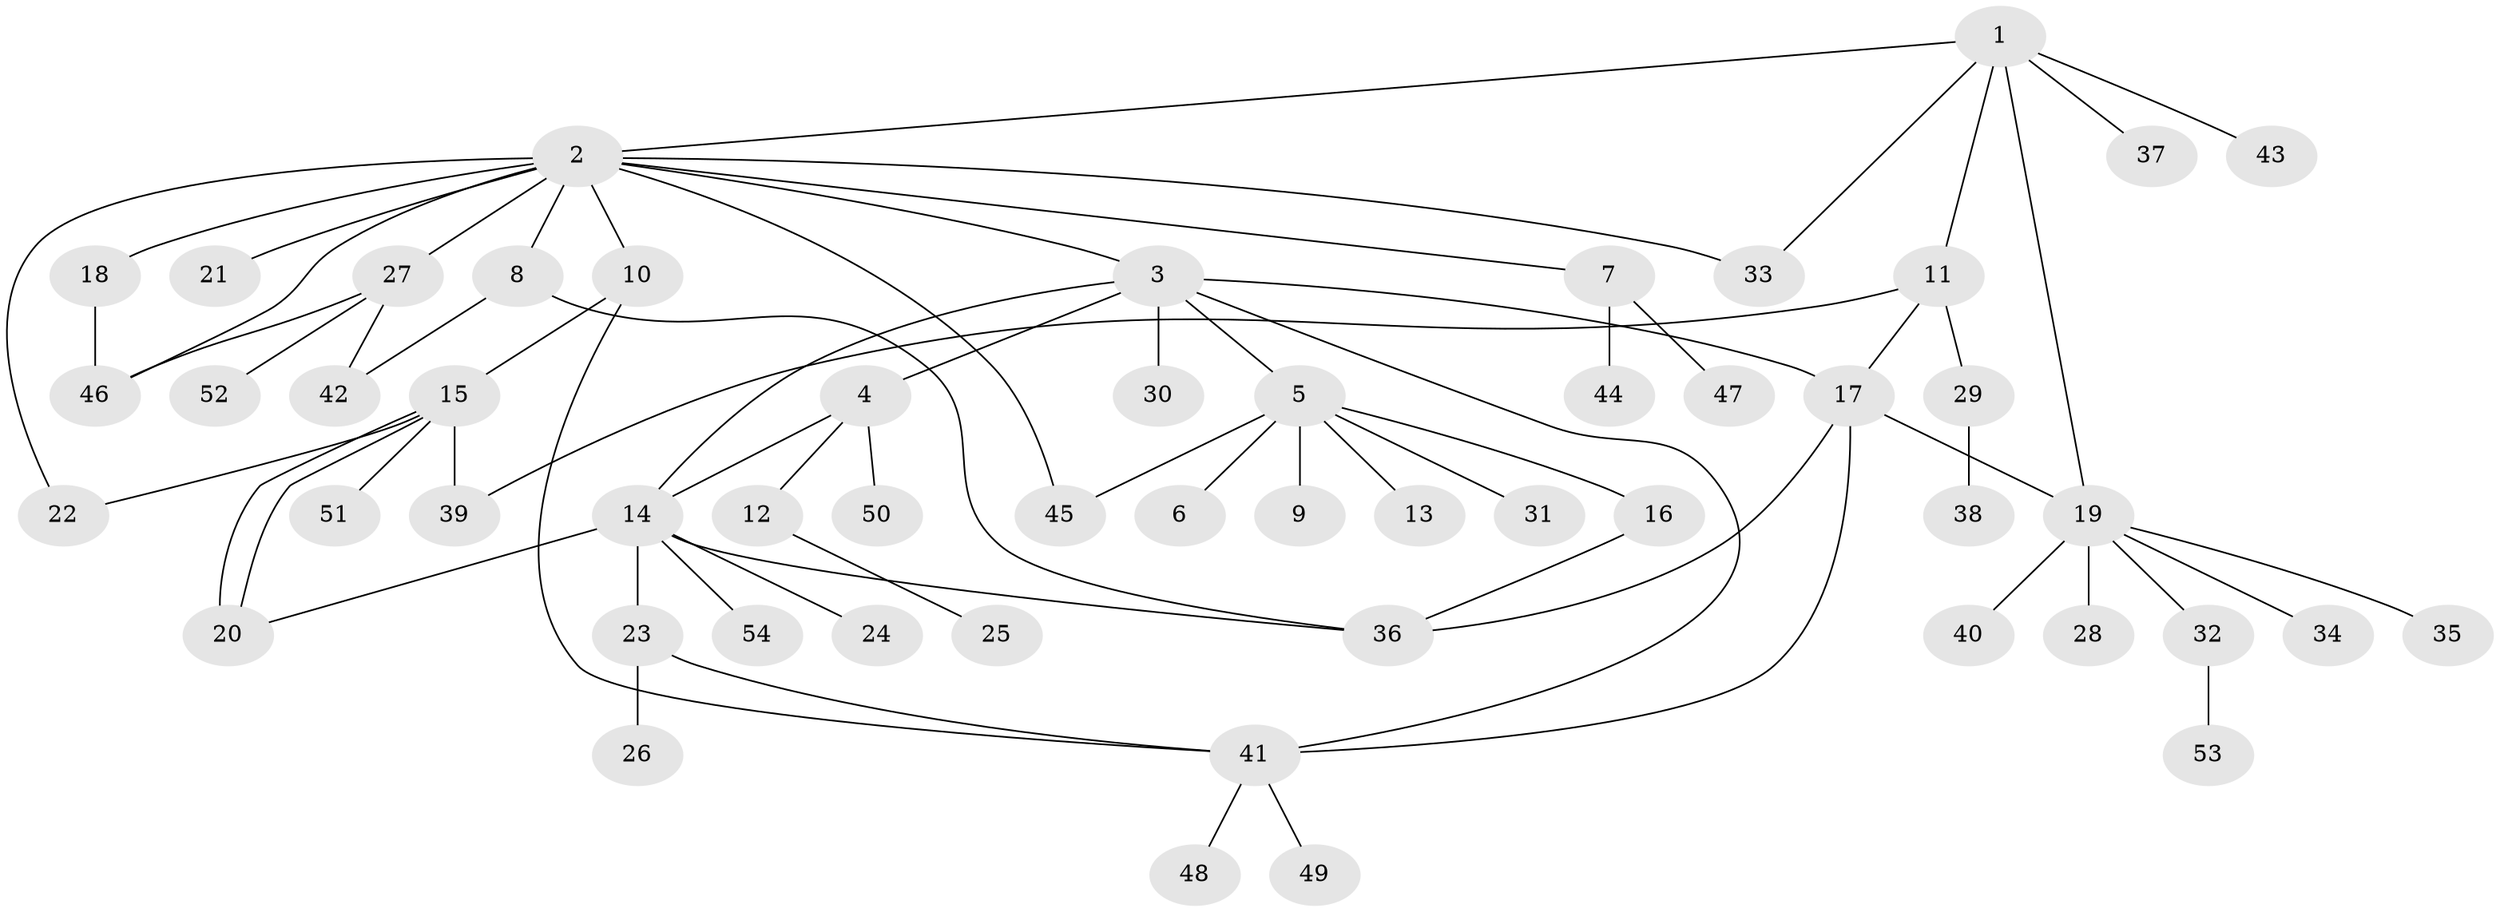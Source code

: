 // coarse degree distribution, {11: 0.05128205128205128, 5: 0.05128205128205128, 8: 0.02564102564102564, 6: 0.05128205128205128, 1: 0.5384615384615384, 2: 0.1794871794871795, 3: 0.05128205128205128, 4: 0.02564102564102564, 7: 0.02564102564102564}
// Generated by graph-tools (version 1.1) at 2025/41/03/06/25 10:41:52]
// undirected, 54 vertices, 71 edges
graph export_dot {
graph [start="1"]
  node [color=gray90,style=filled];
  1;
  2;
  3;
  4;
  5;
  6;
  7;
  8;
  9;
  10;
  11;
  12;
  13;
  14;
  15;
  16;
  17;
  18;
  19;
  20;
  21;
  22;
  23;
  24;
  25;
  26;
  27;
  28;
  29;
  30;
  31;
  32;
  33;
  34;
  35;
  36;
  37;
  38;
  39;
  40;
  41;
  42;
  43;
  44;
  45;
  46;
  47;
  48;
  49;
  50;
  51;
  52;
  53;
  54;
  1 -- 2;
  1 -- 11;
  1 -- 19;
  1 -- 33;
  1 -- 37;
  1 -- 43;
  2 -- 3;
  2 -- 7;
  2 -- 8;
  2 -- 10;
  2 -- 18;
  2 -- 21;
  2 -- 22;
  2 -- 27;
  2 -- 33;
  2 -- 45;
  2 -- 46;
  3 -- 4;
  3 -- 5;
  3 -- 14;
  3 -- 17;
  3 -- 30;
  3 -- 41;
  4 -- 12;
  4 -- 14;
  4 -- 50;
  5 -- 6;
  5 -- 9;
  5 -- 13;
  5 -- 16;
  5 -- 31;
  5 -- 45;
  7 -- 44;
  7 -- 47;
  8 -- 36;
  8 -- 42;
  10 -- 15;
  10 -- 41;
  11 -- 17;
  11 -- 29;
  11 -- 39;
  12 -- 25;
  14 -- 20;
  14 -- 23;
  14 -- 24;
  14 -- 36;
  14 -- 54;
  15 -- 20;
  15 -- 20;
  15 -- 22;
  15 -- 39;
  15 -- 51;
  16 -- 36;
  17 -- 19;
  17 -- 36;
  17 -- 41;
  18 -- 46;
  19 -- 28;
  19 -- 32;
  19 -- 34;
  19 -- 35;
  19 -- 40;
  23 -- 26;
  23 -- 41;
  27 -- 42;
  27 -- 46;
  27 -- 52;
  29 -- 38;
  32 -- 53;
  41 -- 48;
  41 -- 49;
}
